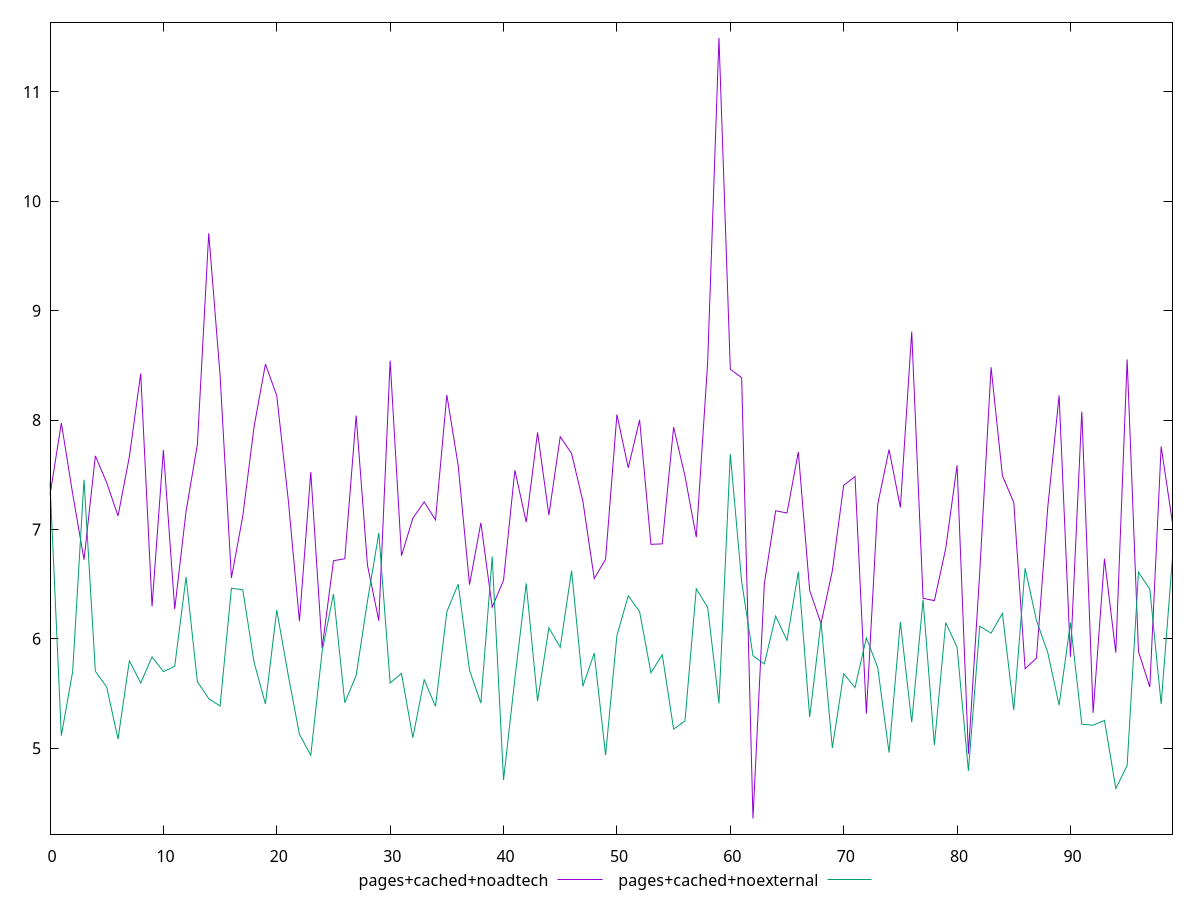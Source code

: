 reset

$pagesCachedNoadtech <<EOF
0 7.3155
1 7.9731000000000005
2 7.325400000000001
3 6.7232
4 7.6718
5 7.4271
6 7.1232
7 7.6644000000000005
8 8.4254
9 6.2958
10 7.725100000000001
11 6.2719
12 7.1658
13 7.7778
14 9.7075
15 8.407800000000002
16 6.5562000000000005
17 7.1201
18 7.9402
19 8.511
20 8.2227
21 7.283500000000001
22 6.1615
23 7.525399999999999
24 5.9154
25 6.7139
26 6.731599999999999
27 8.041
28 6.6715
29 6.166
30 8.542699999999998
31 6.7594
32 7.1019
33 7.2515
34 7.0865
35 8.2296
36 7.5837
37 6.495
38 7.060600000000001
39 6.2894
40 6.5353
41 7.541600000000001
42 7.0661
43 7.8862
44 7.131200000000001
45 7.8477
46 7.6941
47 7.257
48 6.5506
49 6.727499999999999
50 8.0501
51 7.563400000000001
52 8.0009
53 6.863500000000001
54 6.8679
55 7.9356
56 7.4884
57 6.928800000000001
58 8.523399999999999
59 11.4937
60 8.4642
61 8.387799999999999
62 4.356800000000001
63 6.5027
64 7.170300000000001
65 7.15
66 7.708200000000001
67 6.4423
68 6.139399999999999
69 6.622
70 7.4033
71 7.483499999999999
72 5.3154
73 7.2284
74 7.729800000000001
75 7.200700000000001
76 8.8081
77 6.37
78 6.3487
79 6.8269
80 7.5861
81 4.9481
82 6.608099999999999
83 8.4829
84 7.489800000000001
85 7.246900000000001
86 5.7268
87 5.8227
88 7.2032
89 8.225000000000001
90 5.8343
91 8.078
92 5.323300000000001
93 6.7317
94 5.8732999999999995
95 8.554099999999998
96 5.8839999999999995
97 5.5587
98 7.758299999999999
99 7.0575
EOF

$pagesCachedNoexternal <<EOF
0 7.4277
1 5.114400000000001
2 5.702
3 7.4539
4 5.703
5 5.5585
6 5.0833
7 5.7985
8 5.5961
9 5.834499999999999
10 5.6996
11 5.7482999999999995
12 6.5652
13 5.607399999999999
14 5.4523
15 5.386100000000001
16 6.4624999999999995
17 6.4482
18 5.7847
19 5.404000000000001
20 6.2626
21 5.673399999999999
22 5.1267000000000005
23 4.935
24 5.883900000000001
25 6.4093
26 5.415699999999999
27 5.664000000000001
28 6.3449
29 6.966499999999999
30 5.5954999999999995
31 5.6835
32 5.095899999999999
33 5.6252
34 5.3826
35 6.247699999999999
36 6.4995
37 5.712000000000001
38 5.4117
39 6.7509999999999994
40 4.7094
41 5.636
42 6.5062999999999995
43 5.4314
44 6.1005
45 5.922
46 6.622999999999999
47 5.5662
48 5.8687
49 4.9367
50 6.0298
51 6.3931000000000004
52 6.2487
53 5.6895
54 5.8537
55 5.173799999999999
56 5.2478
57 6.457599999999999
58 6.287700000000001
59 5.4086
60 7.6887
61 6.5236
62 5.8449
63 5.769799999999999
64 6.2072
65 5.9864
66 6.612799999999999
67 5.2844
68 6.153699999999999
69 5.0019
70 5.6814
71 5.554200000000001
72 6.0083
73 5.737699999999999
74 4.9594000000000005
75 6.154599999999999
76 5.2358
77 6.3568
78 5.0286
79 6.147099999999999
80 5.923
81 4.792800000000001
82 6.114699999999999
83 6.051100000000001
84 6.2326999999999995
85 5.3479
86 6.646
87 6.168399999999999
88 5.8729000000000005
89 5.3941
90 6.146700000000001
91 5.2197000000000005
92 5.21
93 5.254199999999999
94 4.6316
95 4.841599999999998
96 6.609
97 6.4535
98 5.4028
99 6.743800000000001
EOF

set key outside below
set xrange [0:99]
set yrange [4.214062000000001:11.636438]
set trange [4.214062000000001:11.636438]
set terminal svg size 640, 500 enhanced background rgb 'white'
set output "report_00007_2020-12-11T15:55:29.892Z/network-server-latency/comparison/line/4_vs_5.svg"

plot $pagesCachedNoadtech title "pages+cached+noadtech" with line, \
     $pagesCachedNoexternal title "pages+cached+noexternal" with line

reset
